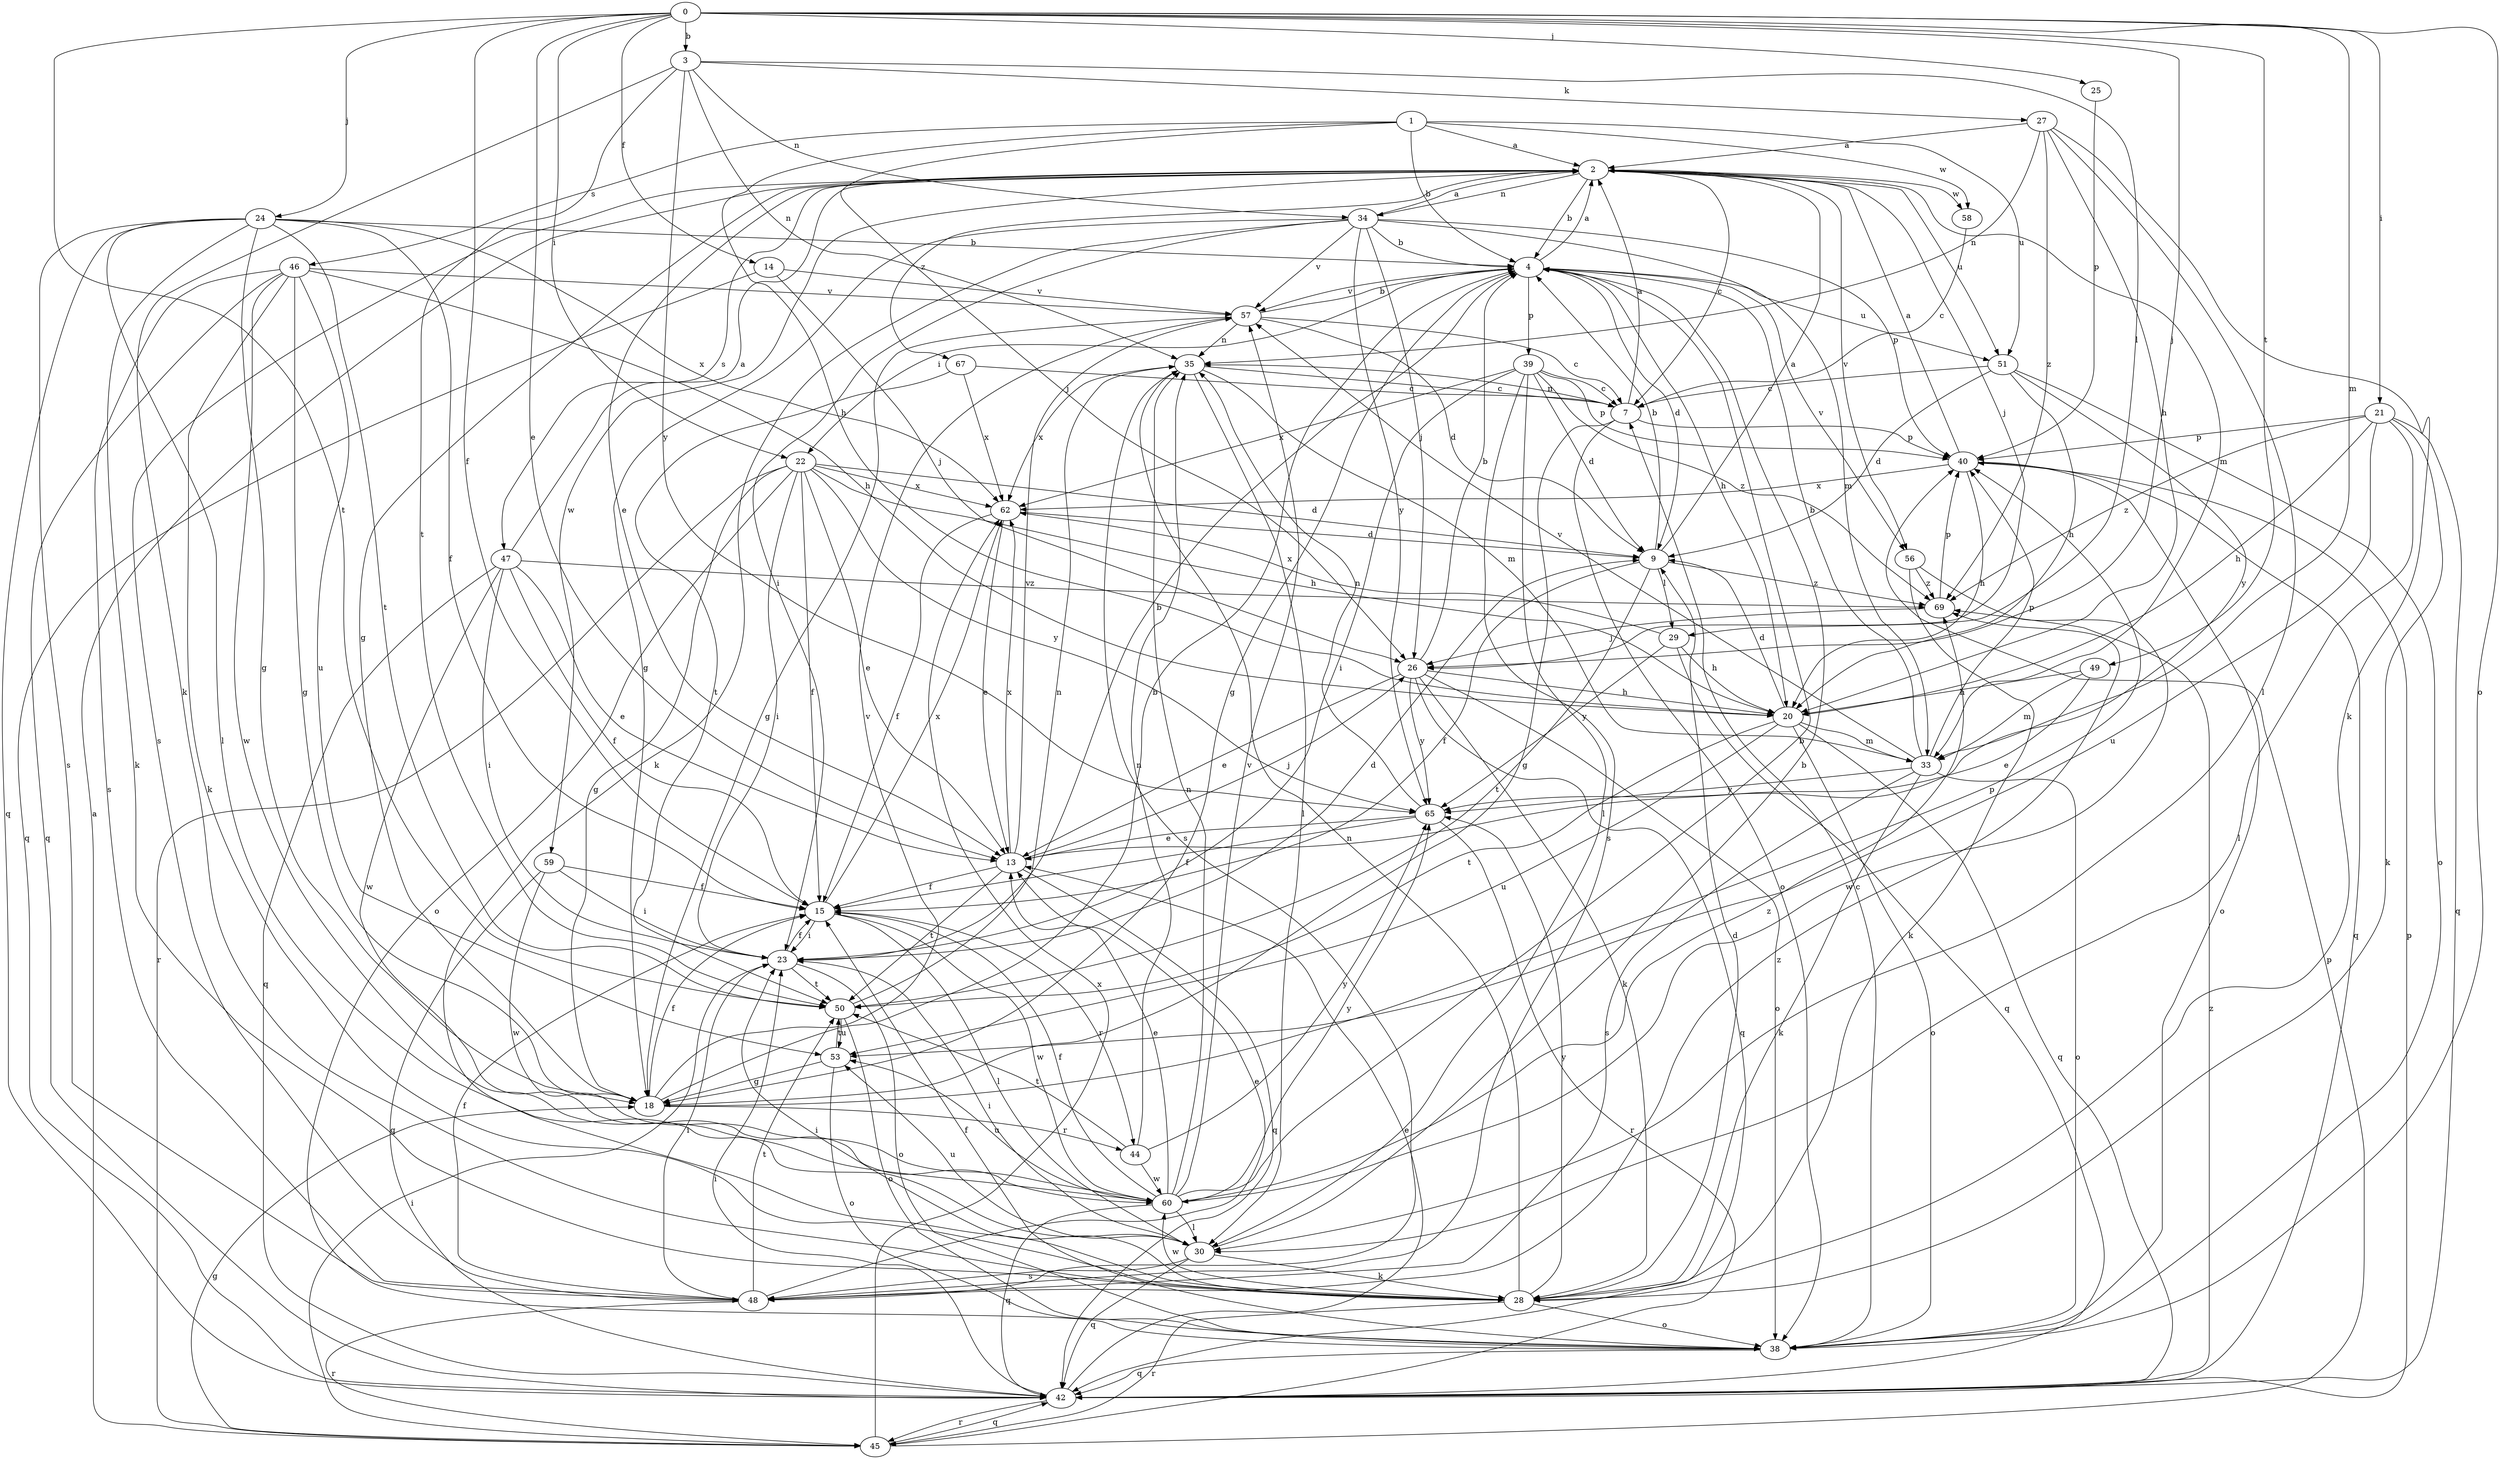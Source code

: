 strict digraph  {
0;
1;
2;
3;
4;
7;
9;
13;
14;
15;
18;
20;
21;
22;
23;
24;
25;
26;
27;
28;
29;
30;
33;
34;
35;
38;
39;
40;
42;
44;
45;
46;
47;
48;
49;
50;
51;
53;
56;
57;
58;
59;
60;
62;
65;
67;
69;
0 -> 3  [label=b];
0 -> 13  [label=e];
0 -> 14  [label=f];
0 -> 15  [label=f];
0 -> 21  [label=i];
0 -> 22  [label=i];
0 -> 24  [label=j];
0 -> 25  [label=j];
0 -> 26  [label=j];
0 -> 33  [label=m];
0 -> 38  [label=o];
0 -> 49  [label=t];
0 -> 50  [label=t];
1 -> 2  [label=a];
1 -> 4  [label=b];
1 -> 20  [label=h];
1 -> 26  [label=j];
1 -> 46  [label=s];
1 -> 51  [label=u];
1 -> 58  [label=w];
2 -> 4  [label=b];
2 -> 7  [label=c];
2 -> 13  [label=e];
2 -> 18  [label=g];
2 -> 26  [label=j];
2 -> 33  [label=m];
2 -> 34  [label=n];
2 -> 47  [label=s];
2 -> 48  [label=s];
2 -> 51  [label=u];
2 -> 56  [label=v];
2 -> 58  [label=w];
2 -> 59  [label=w];
2 -> 67  [label=z];
3 -> 27  [label=k];
3 -> 28  [label=k];
3 -> 29  [label=l];
3 -> 34  [label=n];
3 -> 35  [label=n];
3 -> 50  [label=t];
3 -> 65  [label=y];
4 -> 2  [label=a];
4 -> 9  [label=d];
4 -> 18  [label=g];
4 -> 20  [label=h];
4 -> 22  [label=i];
4 -> 39  [label=p];
4 -> 51  [label=u];
4 -> 56  [label=v];
4 -> 57  [label=v];
7 -> 2  [label=a];
7 -> 18  [label=g];
7 -> 35  [label=n];
7 -> 38  [label=o];
7 -> 40  [label=p];
9 -> 2  [label=a];
9 -> 4  [label=b];
9 -> 15  [label=f];
9 -> 29  [label=l];
9 -> 50  [label=t];
9 -> 69  [label=z];
13 -> 15  [label=f];
13 -> 26  [label=j];
13 -> 42  [label=q];
13 -> 50  [label=t];
13 -> 57  [label=v];
13 -> 62  [label=x];
14 -> 26  [label=j];
14 -> 42  [label=q];
14 -> 57  [label=v];
15 -> 23  [label=i];
15 -> 30  [label=l];
15 -> 44  [label=r];
15 -> 60  [label=w];
15 -> 62  [label=x];
18 -> 4  [label=b];
18 -> 15  [label=f];
18 -> 40  [label=p];
18 -> 44  [label=r];
18 -> 57  [label=v];
20 -> 9  [label=d];
20 -> 33  [label=m];
20 -> 38  [label=o];
20 -> 42  [label=q];
20 -> 50  [label=t];
20 -> 53  [label=u];
21 -> 20  [label=h];
21 -> 28  [label=k];
21 -> 30  [label=l];
21 -> 40  [label=p];
21 -> 42  [label=q];
21 -> 53  [label=u];
21 -> 69  [label=z];
22 -> 9  [label=d];
22 -> 13  [label=e];
22 -> 15  [label=f];
22 -> 18  [label=g];
22 -> 20  [label=h];
22 -> 23  [label=i];
22 -> 38  [label=o];
22 -> 45  [label=r];
22 -> 62  [label=x];
22 -> 65  [label=y];
23 -> 4  [label=b];
23 -> 9  [label=d];
23 -> 15  [label=f];
23 -> 38  [label=o];
23 -> 50  [label=t];
24 -> 4  [label=b];
24 -> 15  [label=f];
24 -> 18  [label=g];
24 -> 28  [label=k];
24 -> 30  [label=l];
24 -> 42  [label=q];
24 -> 48  [label=s];
24 -> 50  [label=t];
24 -> 62  [label=x];
25 -> 40  [label=p];
26 -> 4  [label=b];
26 -> 13  [label=e];
26 -> 20  [label=h];
26 -> 28  [label=k];
26 -> 38  [label=o];
26 -> 42  [label=q];
26 -> 65  [label=y];
27 -> 2  [label=a];
27 -> 20  [label=h];
27 -> 28  [label=k];
27 -> 30  [label=l];
27 -> 35  [label=n];
27 -> 69  [label=z];
28 -> 9  [label=d];
28 -> 23  [label=i];
28 -> 35  [label=n];
28 -> 38  [label=o];
28 -> 45  [label=r];
28 -> 60  [label=w];
28 -> 65  [label=y];
29 -> 20  [label=h];
29 -> 42  [label=q];
29 -> 62  [label=x];
29 -> 65  [label=y];
30 -> 4  [label=b];
30 -> 23  [label=i];
30 -> 28  [label=k];
30 -> 42  [label=q];
30 -> 48  [label=s];
30 -> 53  [label=u];
33 -> 4  [label=b];
33 -> 28  [label=k];
33 -> 38  [label=o];
33 -> 40  [label=p];
33 -> 48  [label=s];
33 -> 57  [label=v];
33 -> 65  [label=y];
34 -> 2  [label=a];
34 -> 4  [label=b];
34 -> 18  [label=g];
34 -> 23  [label=i];
34 -> 26  [label=j];
34 -> 28  [label=k];
34 -> 33  [label=m];
34 -> 40  [label=p];
34 -> 57  [label=v];
34 -> 65  [label=y];
35 -> 7  [label=c];
35 -> 30  [label=l];
35 -> 33  [label=m];
35 -> 48  [label=s];
35 -> 62  [label=x];
38 -> 7  [label=c];
38 -> 15  [label=f];
38 -> 42  [label=q];
39 -> 7  [label=c];
39 -> 9  [label=d];
39 -> 23  [label=i];
39 -> 30  [label=l];
39 -> 40  [label=p];
39 -> 48  [label=s];
39 -> 62  [label=x];
39 -> 69  [label=z];
40 -> 2  [label=a];
40 -> 20  [label=h];
40 -> 38  [label=o];
40 -> 42  [label=q];
40 -> 62  [label=x];
42 -> 13  [label=e];
42 -> 23  [label=i];
42 -> 40  [label=p];
42 -> 45  [label=r];
42 -> 69  [label=z];
44 -> 35  [label=n];
44 -> 50  [label=t];
44 -> 60  [label=w];
44 -> 65  [label=y];
45 -> 2  [label=a];
45 -> 18  [label=g];
45 -> 23  [label=i];
45 -> 40  [label=p];
45 -> 42  [label=q];
45 -> 62  [label=x];
46 -> 18  [label=g];
46 -> 20  [label=h];
46 -> 28  [label=k];
46 -> 42  [label=q];
46 -> 48  [label=s];
46 -> 53  [label=u];
46 -> 57  [label=v];
46 -> 60  [label=w];
47 -> 2  [label=a];
47 -> 13  [label=e];
47 -> 15  [label=f];
47 -> 23  [label=i];
47 -> 42  [label=q];
47 -> 60  [label=w];
47 -> 69  [label=z];
48 -> 13  [label=e];
48 -> 15  [label=f];
48 -> 23  [label=i];
48 -> 45  [label=r];
48 -> 50  [label=t];
48 -> 69  [label=z];
49 -> 13  [label=e];
49 -> 20  [label=h];
49 -> 33  [label=m];
50 -> 35  [label=n];
50 -> 38  [label=o];
50 -> 53  [label=u];
51 -> 7  [label=c];
51 -> 9  [label=d];
51 -> 20  [label=h];
51 -> 38  [label=o];
51 -> 65  [label=y];
53 -> 18  [label=g];
53 -> 38  [label=o];
53 -> 50  [label=t];
56 -> 28  [label=k];
56 -> 60  [label=w];
56 -> 69  [label=z];
57 -> 4  [label=b];
57 -> 7  [label=c];
57 -> 9  [label=d];
57 -> 18  [label=g];
57 -> 35  [label=n];
58 -> 7  [label=c];
59 -> 15  [label=f];
59 -> 23  [label=i];
59 -> 42  [label=q];
59 -> 60  [label=w];
60 -> 4  [label=b];
60 -> 13  [label=e];
60 -> 15  [label=f];
60 -> 30  [label=l];
60 -> 35  [label=n];
60 -> 42  [label=q];
60 -> 53  [label=u];
60 -> 57  [label=v];
60 -> 65  [label=y];
60 -> 69  [label=z];
62 -> 9  [label=d];
62 -> 13  [label=e];
62 -> 15  [label=f];
65 -> 13  [label=e];
65 -> 15  [label=f];
65 -> 35  [label=n];
65 -> 45  [label=r];
67 -> 7  [label=c];
67 -> 50  [label=t];
67 -> 62  [label=x];
69 -> 26  [label=j];
69 -> 40  [label=p];
}
